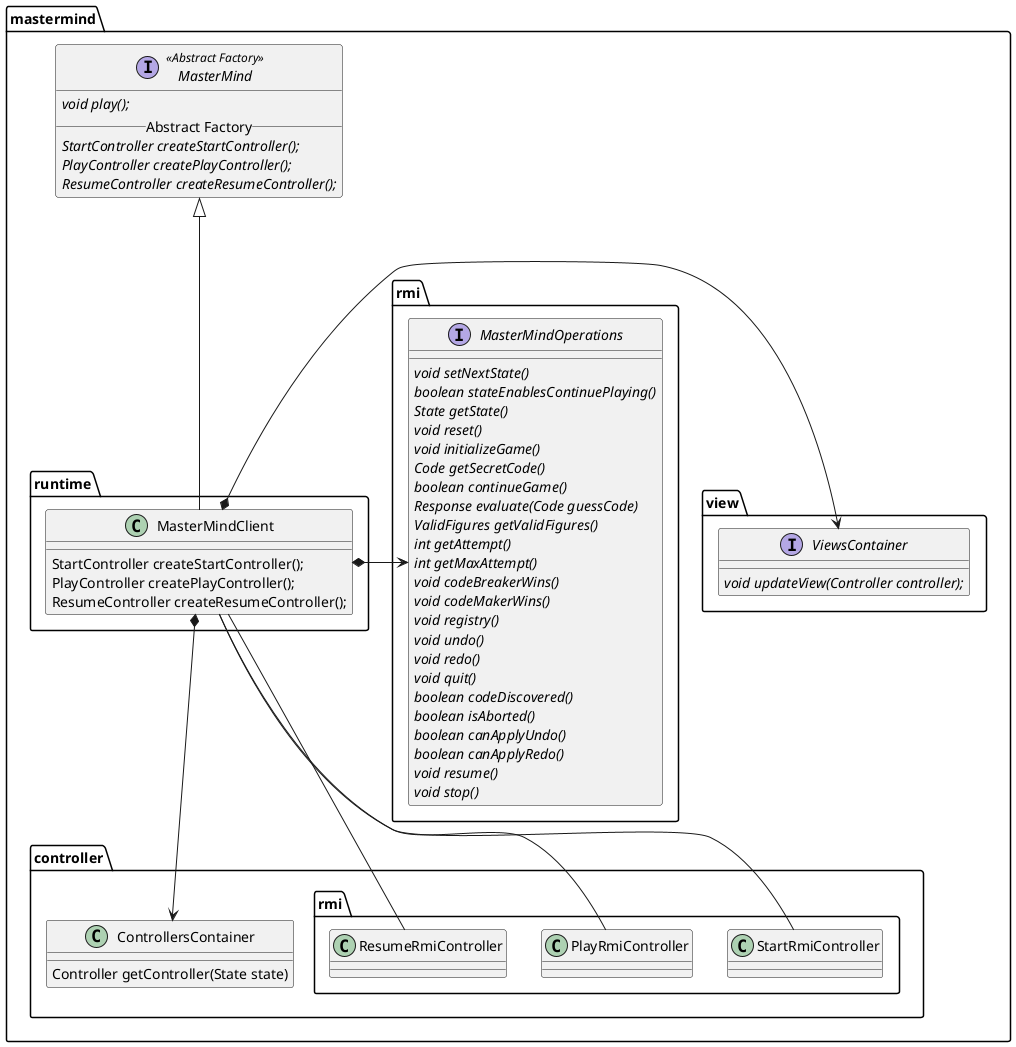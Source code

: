 @startuml

package mastermind {
   interface MasterMind  <<Abstract Factory>>  {
      {abstract}void play();
      __Abstract Factory__
      {abstract}StartController createStartController();
      {abstract}PlayController createPlayController();
      {abstract}ResumeController createResumeController();
   }
}

package mastermind.view {
   interface ViewsContainer {
      {abstract}void updateView(Controller controller);
   }
}


package mastermind.controller {
   class ControllersContainer {
      Controller getController(State state)
   }
}

package mastermind.rmi {
   interface MasterMindOperations {
       {abstract}void setNextState()
       {abstract}boolean stateEnablesContinuePlaying()
       {abstract}State getState()
       {abstract}void reset()
       {abstract}void initializeGame()
       {abstract}Code getSecretCode()
       {abstract}boolean continueGame()
       {abstract}Response evaluate(Code guessCode)
       {abstract}ValidFigures getValidFigures()
       {abstract}int getAttempt()
       {abstract}int getMaxAttempt()
       {abstract}void codeBreakerWins()
       {abstract}void codeMakerWins()
       {abstract}void registry()
       {abstract}void undo()
       {abstract}void redo()
       {abstract}void quit()
       {abstract}boolean codeDiscovered()
       {abstract}boolean isAborted()
       {abstract}boolean canApplyUndo()
       {abstract}boolean canApplyRedo()
       {abstract}void resume()
       {abstract}void stop()
   }
}

package mastermind.runtime {
   class MasterMindClient {
      StartController createStartController();
      PlayController createPlayController();
      ResumeController createResumeController();
   }

   MasterMindClient *-left-> MasterMindOperations
}

package mastermind.controller.rmi {
   class StartRmiController
   class PlayRmiController
   class ResumeRmiController
}
package mastermind.controller {
    class ControllersContainer
}

MasterMind <|--- MasterMindClient

MasterMindClient *-right-> ViewsContainer

MasterMindClient -down- StartRmiController
MasterMindClient -down- PlayRmiController
MasterMindClient -down- ResumeRmiController

MasterMindClient *-up--> ControllersContainer


@enduml


